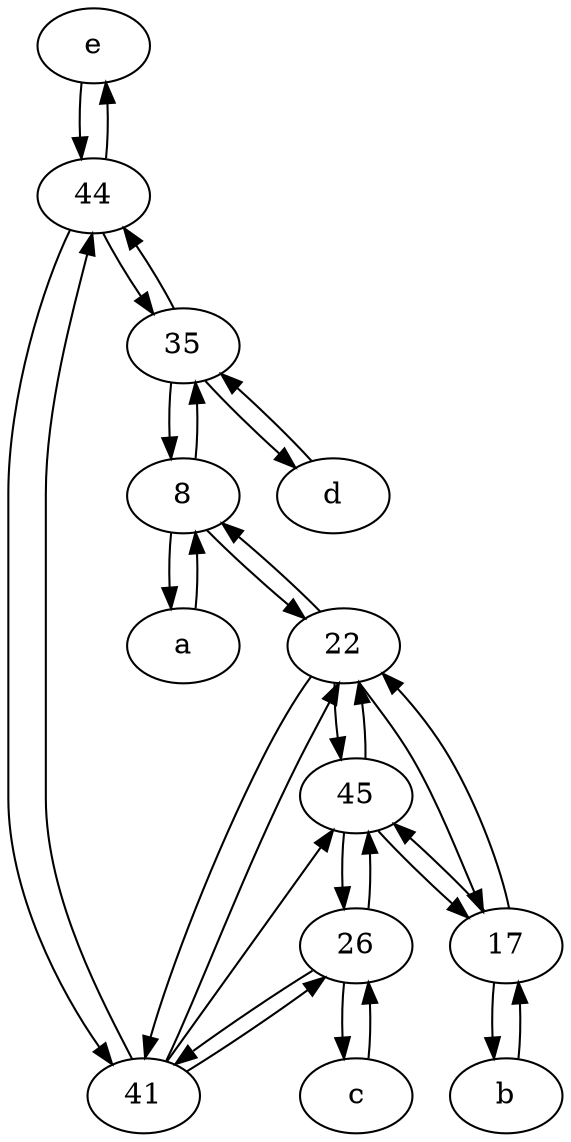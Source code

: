digraph  {
	e [pos="30,50!"];
	45;
	c [pos="20,10!"];
	22;
	a [pos="40,10!"];
	d [pos="20,30!"];
	8;
	44;
	b [pos="50,20!"];
	17;
	26;
	41;
	35;
	35 -> 8;
	45 -> 26;
	22 -> 8;
	44 -> 35;
	22 -> 17;
	17 -> b;
	41 -> 26;
	26 -> c;
	a -> 8;
	8 -> 22;
	b -> 17;
	e -> 44;
	22 -> 45;
	8 -> 35;
	8 -> a;
	45 -> 22;
	26 -> 41;
	d -> 35;
	45 -> 17;
	35 -> 44;
	17 -> 22;
	41 -> 45;
	22 -> 41;
	17 -> 45;
	41 -> 22;
	44 -> 41;
	c -> 26;
	41 -> 44;
	35 -> d;
	44 -> e;
	26 -> 45;

	}